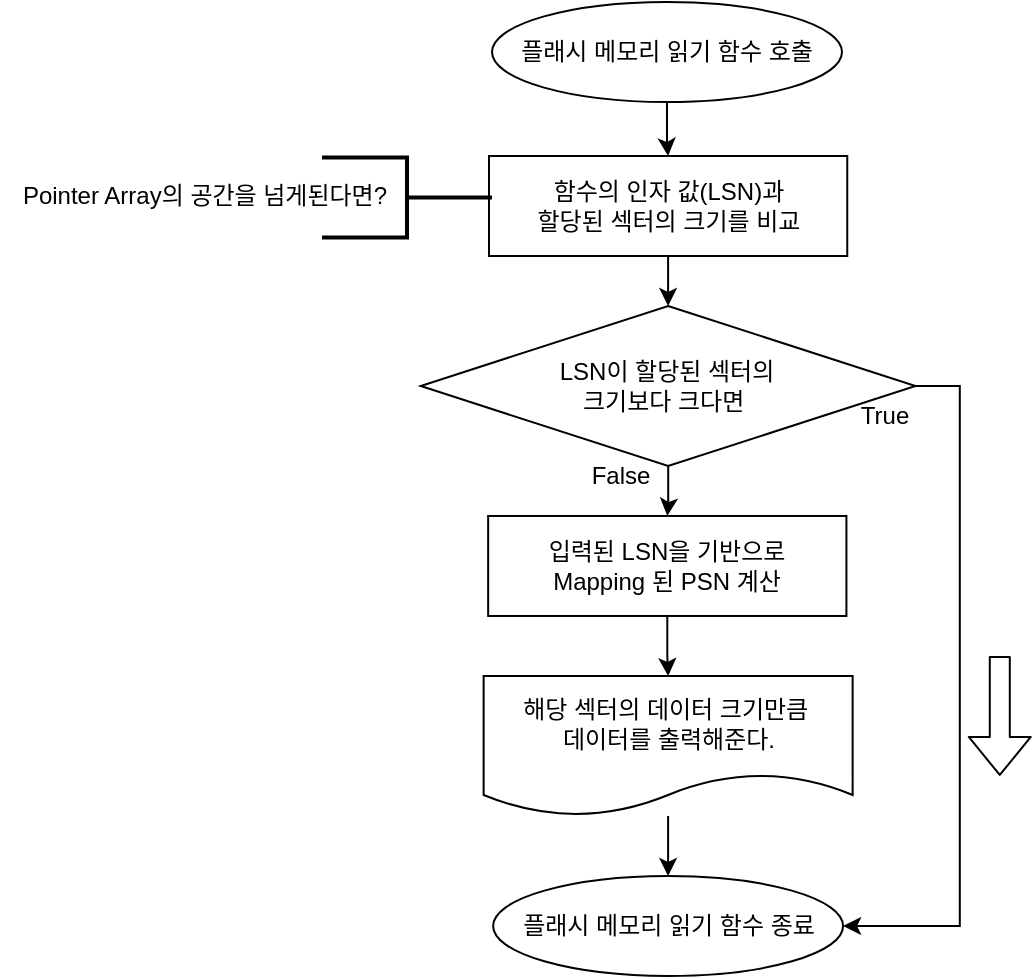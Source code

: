 <mxfile version="13.9.9" type="device"><diagram id="6jmNVvHfpzubFy3tRc5I" name="Page-1"><mxGraphModel dx="1086" dy="806" grid="1" gridSize="10" guides="1" tooltips="1" connect="1" arrows="1" fold="1" page="1" pageScale="1" pageWidth="1390" pageHeight="980" math="0" shadow="0"><root><mxCell id="0"/><mxCell id="1" parent="0"/><mxCell id="y1jogJzRuLlQh7wk9OTU-1" style="edgeStyle=orthogonalEdgeStyle;rounded=0;orthogonalLoop=1;jettySize=auto;html=1;" edge="1" parent="1" source="snShJ_F9zlzPxnM3lV_9-3" target="EHZvGf3E3udVSNGCkimy-4"><mxGeometry relative="1" as="geometry"/></mxCell><mxCell id="snShJ_F9zlzPxnM3lV_9-3" value="플래시 메모리 읽기 함수 호출" style="ellipse;whiteSpace=wrap;html=1;" parent="1" vertex="1"><mxGeometry x="564" y="40" width="175" height="50" as="geometry"/></mxCell><mxCell id="snShJ_F9zlzPxnM3lV_9-74" style="edgeStyle=orthogonalEdgeStyle;rounded=0;orthogonalLoop=1;jettySize=auto;html=1;entryX=0.5;entryY=0;entryDx=0;entryDy=0;" parent="1" source="snShJ_F9zlzPxnM3lV_9-60" target="snShJ_F9zlzPxnM3lV_9-73" edge="1"><mxGeometry relative="1" as="geometry"/></mxCell><mxCell id="snShJ_F9zlzPxnM3lV_9-60" value="해당 섹터의 데이터 크기만큼&amp;nbsp;&lt;br&gt;데이터를 출력해준다." style="shape=document;whiteSpace=wrap;html=1;boundedLbl=1;" parent="1" vertex="1"><mxGeometry x="559.81" y="376.99" width="184.51" height="70" as="geometry"/></mxCell><mxCell id="snShJ_F9zlzPxnM3lV_9-73" value="플래시 메모리 읽기 함수 종료" style="ellipse;whiteSpace=wrap;html=1;" parent="1" vertex="1"><mxGeometry x="564.56" y="476.99" width="175" height="50" as="geometry"/></mxCell><mxCell id="EHZvGf3E3udVSNGCkimy-22" style="edgeStyle=orthogonalEdgeStyle;rounded=0;orthogonalLoop=1;jettySize=auto;html=1;entryX=0.5;entryY=0;entryDx=0;entryDy=0;" parent="1" source="EHZvGf3E3udVSNGCkimy-4" target="EHZvGf3E3udVSNGCkimy-20" edge="1"><mxGeometry relative="1" as="geometry"/></mxCell><mxCell id="EHZvGf3E3udVSNGCkimy-4" value="함수의 인자 값(LSN)과 &lt;br&gt;할당된 섹터의 크기를 비교" style="rounded=0;whiteSpace=wrap;html=1;" parent="1" vertex="1"><mxGeometry x="562.5" y="117" width="179.13" height="50" as="geometry"/></mxCell><mxCell id="EHZvGf3E3udVSNGCkimy-5" value="" style="group" parent="1" vertex="1" connectable="0"><mxGeometry x="331" y="117" width="226" height="40" as="geometry"/></mxCell><mxCell id="EHZvGf3E3udVSNGCkimy-6" value="" style="group" parent="EHZvGf3E3udVSNGCkimy-5" vertex="1" connectable="0"><mxGeometry x="-1" y="2.842e-15" width="226" height="40.8" as="geometry"/></mxCell><mxCell id="EHZvGf3E3udVSNGCkimy-7" value="" style="group" parent="EHZvGf3E3udVSNGCkimy-6" vertex="1" connectable="0"><mxGeometry x="8" width="226" height="40.8" as="geometry"/></mxCell><mxCell id="EHZvGf3E3udVSNGCkimy-8" value="" style="strokeWidth=2;html=1;shape=mxgraph.flowchart.annotation_2;align=left;labelPosition=right;pointerEvents=1;rotation=-180;" parent="EHZvGf3E3udVSNGCkimy-7" vertex="1"><mxGeometry x="141" y="0.8" width="85" height="40" as="geometry"/></mxCell><mxCell id="EHZvGf3E3udVSNGCkimy-9" value="Pointer Array의 공간을 넘게된다면?" style="text;html=1;strokeColor=none;fillColor=none;align=center;verticalAlign=middle;whiteSpace=wrap;rounded=0;rotation=0;" parent="EHZvGf3E3udVSNGCkimy-7" vertex="1"><mxGeometry x="-20" width="205" height="40" as="geometry"/></mxCell><mxCell id="EHZvGf3E3udVSNGCkimy-10" style="edgeStyle=orthogonalEdgeStyle;rounded=0;orthogonalLoop=1;jettySize=auto;html=1;entryX=0.5;entryY=0;entryDx=0;entryDy=0;" parent="1" source="EHZvGf3E3udVSNGCkimy-11" target="snShJ_F9zlzPxnM3lV_9-60" edge="1"><mxGeometry relative="1" as="geometry"><mxPoint x="656.21" y="376.99" as="targetPoint"/></mxGeometry></mxCell><mxCell id="EHZvGf3E3udVSNGCkimy-11" value="입력된 LSN을 기반으로 &lt;br&gt;Mapping 된 PSN 계산" style="rounded=0;whiteSpace=wrap;html=1;" parent="1" vertex="1"><mxGeometry x="562.08" y="296.99" width="179.13" height="50" as="geometry"/></mxCell><mxCell id="EHZvGf3E3udVSNGCkimy-17" value="True" style="text;html=1;align=center;verticalAlign=middle;resizable=0;points=[];autosize=1;" parent="1" vertex="1"><mxGeometry x="739.56" y="236.99" width="40" height="20" as="geometry"/></mxCell><mxCell id="EHZvGf3E3udVSNGCkimy-19" style="edgeStyle=orthogonalEdgeStyle;rounded=0;orthogonalLoop=1;jettySize=auto;html=1;entryX=0.5;entryY=0;entryDx=0;entryDy=0;" parent="1" source="EHZvGf3E3udVSNGCkimy-20" target="EHZvGf3E3udVSNGCkimy-11" edge="1"><mxGeometry relative="1" as="geometry"><mxPoint x="656.27" y="301.99" as="targetPoint"/></mxGeometry></mxCell><mxCell id="lPTfHRm2GvHyECZN7-lD-1" style="edgeStyle=orthogonalEdgeStyle;rounded=0;orthogonalLoop=1;jettySize=auto;html=1;entryX=1;entryY=0.5;entryDx=0;entryDy=0;" parent="1" source="EHZvGf3E3udVSNGCkimy-20" target="snShJ_F9zlzPxnM3lV_9-73" edge="1"><mxGeometry relative="1" as="geometry"><Array as="points"><mxPoint x="797.9" y="231.99"/><mxPoint x="797.9" y="501.99"/></Array></mxGeometry></mxCell><mxCell id="EHZvGf3E3udVSNGCkimy-20" value="LSN이 할당된 섹터의 &lt;br&gt;크기보다 크다면&amp;nbsp;" style="rhombus;whiteSpace=wrap;html=1;" parent="1" vertex="1"><mxGeometry x="528.38" y="191.99" width="247.37" height="80" as="geometry"/></mxCell><mxCell id="EHZvGf3E3udVSNGCkimy-24" value="False" style="text;html=1;align=center;verticalAlign=middle;resizable=0;points=[];autosize=1;" parent="1" vertex="1"><mxGeometry x="607.9" y="266.99" width="40" height="20" as="geometry"/></mxCell><mxCell id="lPTfHRm2GvHyECZN7-lD-4" value="" style="shape=flexArrow;endArrow=classic;html=1;" parent="1" edge="1"><mxGeometry width="50" height="50" relative="1" as="geometry"><mxPoint x="817.9" y="366.99" as="sourcePoint"/><mxPoint x="817.9" y="426.99" as="targetPoint"/></mxGeometry></mxCell></root></mxGraphModel></diagram></mxfile>